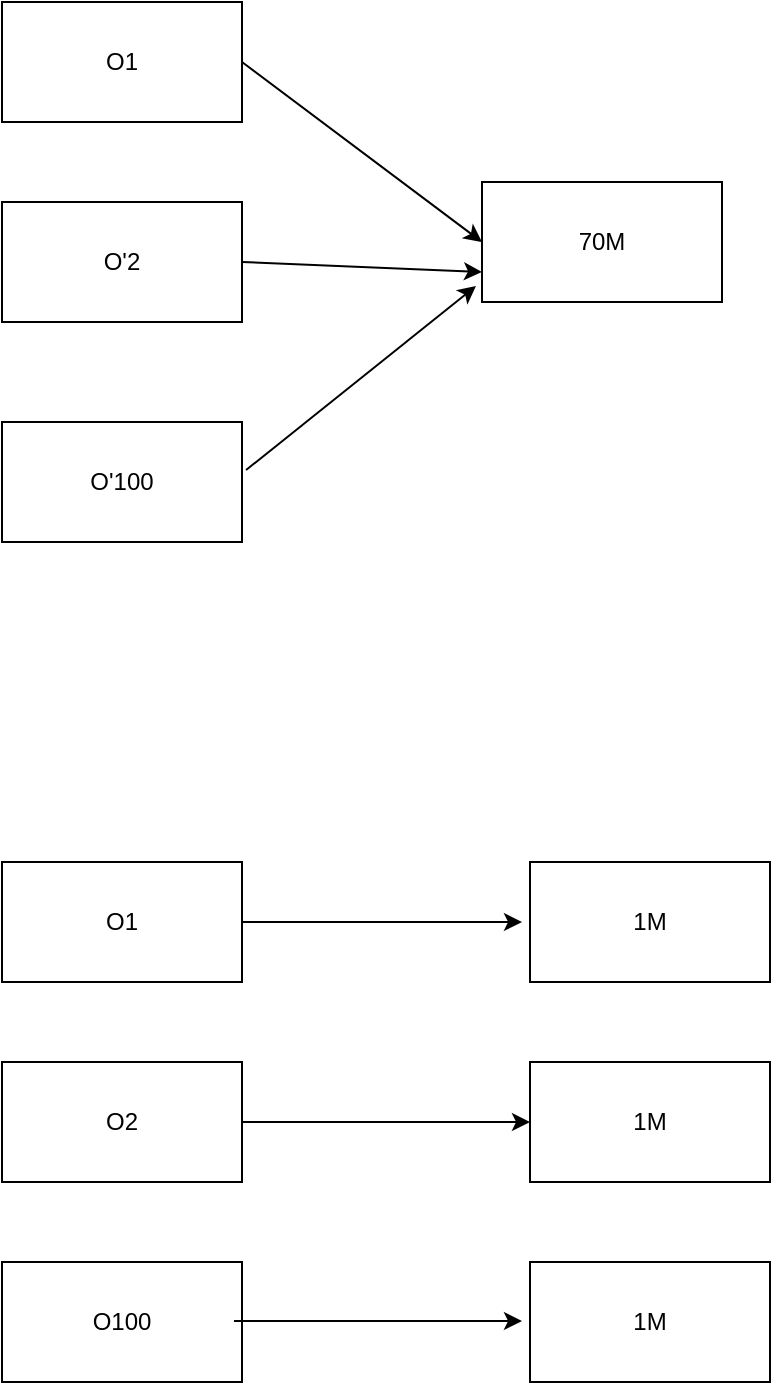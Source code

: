 <mxfile version="20.7.4" type="github" pages="3">
  <diagram id="a-b1EwFPriSwJL8Rbxt_" name="第 1 页">
    <mxGraphModel dx="930" dy="627" grid="1" gridSize="10" guides="1" tooltips="1" connect="1" arrows="1" fold="1" page="1" pageScale="1" pageWidth="827" pageHeight="1169" math="0" shadow="0">
      <root>
        <mxCell id="0" />
        <mxCell id="1" parent="0" />
        <mxCell id="PkNH1LylrmU3jPOz_vy8-1" value="O1" style="rounded=0;whiteSpace=wrap;html=1;" vertex="1" parent="1">
          <mxGeometry x="150" y="180" width="120" height="60" as="geometry" />
        </mxCell>
        <mxCell id="PkNH1LylrmU3jPOz_vy8-2" value="O&#39;2" style="rounded=0;whiteSpace=wrap;html=1;" vertex="1" parent="1">
          <mxGeometry x="150" y="280" width="120" height="60" as="geometry" />
        </mxCell>
        <mxCell id="PkNH1LylrmU3jPOz_vy8-3" value="70M" style="rounded=0;whiteSpace=wrap;html=1;" vertex="1" parent="1">
          <mxGeometry x="390" y="270" width="120" height="60" as="geometry" />
        </mxCell>
        <mxCell id="PkNH1LylrmU3jPOz_vy8-4" value="" style="endArrow=classic;html=1;rounded=0;exitX=1;exitY=0.5;exitDx=0;exitDy=0;entryX=0;entryY=0.5;entryDx=0;entryDy=0;" edge="1" parent="1" source="PkNH1LylrmU3jPOz_vy8-1" target="PkNH1LylrmU3jPOz_vy8-3">
          <mxGeometry width="50" height="50" relative="1" as="geometry">
            <mxPoint x="390" y="600" as="sourcePoint" />
            <mxPoint x="400" y="290" as="targetPoint" />
          </mxGeometry>
        </mxCell>
        <mxCell id="PkNH1LylrmU3jPOz_vy8-5" value="" style="endArrow=classic;html=1;rounded=0;exitX=1;exitY=0.5;exitDx=0;exitDy=0;entryX=0;entryY=0.75;entryDx=0;entryDy=0;" edge="1" parent="1" source="PkNH1LylrmU3jPOz_vy8-2" target="PkNH1LylrmU3jPOz_vy8-3">
          <mxGeometry width="50" height="50" relative="1" as="geometry">
            <mxPoint x="280" y="220" as="sourcePoint" />
            <mxPoint x="480" y="260" as="targetPoint" />
          </mxGeometry>
        </mxCell>
        <mxCell id="PkNH1LylrmU3jPOz_vy8-6" value="O1" style="rounded=0;whiteSpace=wrap;html=1;" vertex="1" parent="1">
          <mxGeometry x="150" y="610" width="120" height="60" as="geometry" />
        </mxCell>
        <mxCell id="PkNH1LylrmU3jPOz_vy8-7" value="O&#39;100" style="rounded=0;whiteSpace=wrap;html=1;" vertex="1" parent="1">
          <mxGeometry x="150" y="390" width="120" height="60" as="geometry" />
        </mxCell>
        <mxCell id="PkNH1LylrmU3jPOz_vy8-9" value="" style="endArrow=classic;html=1;rounded=0;exitX=1.017;exitY=0.4;exitDx=0;exitDy=0;entryX=-0.025;entryY=0.867;entryDx=0;entryDy=0;exitPerimeter=0;entryPerimeter=0;" edge="1" parent="1" source="PkNH1LylrmU3jPOz_vy8-7" target="PkNH1LylrmU3jPOz_vy8-3">
          <mxGeometry width="50" height="50" relative="1" as="geometry">
            <mxPoint x="280" y="380" as="sourcePoint" />
            <mxPoint x="420" y="305" as="targetPoint" />
          </mxGeometry>
        </mxCell>
        <mxCell id="PkNH1LylrmU3jPOz_vy8-10" value="O2" style="rounded=0;whiteSpace=wrap;html=1;" vertex="1" parent="1">
          <mxGeometry x="150" y="710" width="120" height="60" as="geometry" />
        </mxCell>
        <mxCell id="PkNH1LylrmU3jPOz_vy8-11" value="1M" style="rounded=0;whiteSpace=wrap;html=1;" vertex="1" parent="1">
          <mxGeometry x="414" y="610" width="120" height="60" as="geometry" />
        </mxCell>
        <mxCell id="PkNH1LylrmU3jPOz_vy8-12" value="1M" style="rounded=0;whiteSpace=wrap;html=1;" vertex="1" parent="1">
          <mxGeometry x="414" y="710" width="120" height="60" as="geometry" />
        </mxCell>
        <mxCell id="PkNH1LylrmU3jPOz_vy8-13" value="" style="endArrow=classic;html=1;rounded=0;exitX=1;exitY=0.5;exitDx=0;exitDy=0;" edge="1" parent="1" source="PkNH1LylrmU3jPOz_vy8-6">
          <mxGeometry width="50" height="50" relative="1" as="geometry">
            <mxPoint x="280" y="220" as="sourcePoint" />
            <mxPoint x="410" y="640" as="targetPoint" />
          </mxGeometry>
        </mxCell>
        <mxCell id="PkNH1LylrmU3jPOz_vy8-14" value="" style="endArrow=classic;html=1;rounded=0;exitX=1;exitY=0.5;exitDx=0;exitDy=0;entryX=0;entryY=0.5;entryDx=0;entryDy=0;" edge="1" parent="1" source="PkNH1LylrmU3jPOz_vy8-10" target="PkNH1LylrmU3jPOz_vy8-12">
          <mxGeometry width="50" height="50" relative="1" as="geometry">
            <mxPoint x="280" y="650" as="sourcePoint" />
            <mxPoint x="420" y="650" as="targetPoint" />
          </mxGeometry>
        </mxCell>
        <mxCell id="PkNH1LylrmU3jPOz_vy8-15" value="O100" style="rounded=0;whiteSpace=wrap;html=1;" vertex="1" parent="1">
          <mxGeometry x="150" y="810" width="120" height="60" as="geometry" />
        </mxCell>
        <mxCell id="PkNH1LylrmU3jPOz_vy8-16" value="1M" style="rounded=0;whiteSpace=wrap;html=1;" vertex="1" parent="1">
          <mxGeometry x="414" y="810" width="120" height="60" as="geometry" />
        </mxCell>
        <mxCell id="PkNH1LylrmU3jPOz_vy8-17" value="" style="endArrow=classic;html=1;rounded=0;exitX=1;exitY=0.5;exitDx=0;exitDy=0;entryX=0;entryY=0.5;entryDx=0;entryDy=0;" edge="1" parent="1">
          <mxGeometry width="50" height="50" relative="1" as="geometry">
            <mxPoint x="266" y="839.5" as="sourcePoint" />
            <mxPoint x="410" y="839.5" as="targetPoint" />
          </mxGeometry>
        </mxCell>
      </root>
    </mxGraphModel>
  </diagram>
  <diagram id="Wnn_VxwxfeQUBLdOn220" name="第 2 页">
    <mxGraphModel dx="930" dy="627" grid="1" gridSize="10" guides="1" tooltips="1" connect="1" arrows="1" fold="1" page="1" pageScale="1" pageWidth="827" pageHeight="1169" math="0" shadow="0">
      <root>
        <mxCell id="0" />
        <mxCell id="1" parent="0" />
        <mxCell id="t9t8lJcs9l38ce_2cEyA-5" style="edgeStyle=orthogonalEdgeStyle;rounded=0;orthogonalLoop=1;jettySize=auto;html=1;entryX=0;entryY=0.5;entryDx=0;entryDy=0;" edge="1" parent="1" source="t9t8lJcs9l38ce_2cEyA-1" target="t9t8lJcs9l38ce_2cEyA-2">
          <mxGeometry relative="1" as="geometry" />
        </mxCell>
        <mxCell id="t9t8lJcs9l38ce_2cEyA-6" value="1.p2p" style="edgeLabel;html=1;align=center;verticalAlign=middle;resizable=0;points=[];" vertex="1" connectable="0" parent="t9t8lJcs9l38ce_2cEyA-5">
          <mxGeometry x="-0.236" relative="1" as="geometry">
            <mxPoint y="1" as="offset" />
          </mxGeometry>
        </mxCell>
        <mxCell id="t9t8lJcs9l38ce_2cEyA-7" style="edgeStyle=orthogonalEdgeStyle;rounded=0;orthogonalLoop=1;jettySize=auto;html=1;" edge="1" parent="1" source="t9t8lJcs9l38ce_2cEyA-1">
          <mxGeometry relative="1" as="geometry">
            <mxPoint x="250" y="250" as="targetPoint" />
          </mxGeometry>
        </mxCell>
        <mxCell id="t9t8lJcs9l38ce_2cEyA-8" value="2. 用户减20" style="edgeLabel;html=1;align=center;verticalAlign=middle;resizable=0;points=[];" vertex="1" connectable="0" parent="t9t8lJcs9l38ce_2cEyA-7">
          <mxGeometry x="-0.229" y="2" relative="1" as="geometry">
            <mxPoint x="-7" y="22" as="offset" />
          </mxGeometry>
        </mxCell>
        <mxCell id="t9t8lJcs9l38ce_2cEyA-1" value="A+" style="rounded=0;whiteSpace=wrap;html=1;" vertex="1" parent="1">
          <mxGeometry x="150" y="180" width="120" height="60" as="geometry" />
        </mxCell>
        <mxCell id="t9t8lJcs9l38ce_2cEyA-14" style="edgeStyle=orthogonalEdgeStyle;rounded=0;orthogonalLoop=1;jettySize=auto;html=1;entryX=0;entryY=0.5;entryDx=0;entryDy=0;" edge="1" parent="1" source="t9t8lJcs9l38ce_2cEyA-2" target="t9t8lJcs9l38ce_2cEyA-13">
          <mxGeometry relative="1" as="geometry" />
        </mxCell>
        <mxCell id="t9t8lJcs9l38ce_2cEyA-2" value="Meeza" style="rounded=0;whiteSpace=wrap;html=1;" vertex="1" parent="1">
          <mxGeometry x="414" y="180" width="120" height="60" as="geometry" />
        </mxCell>
        <mxCell id="t9t8lJcs9l38ce_2cEyA-9" style="edgeStyle=orthogonalEdgeStyle;rounded=0;orthogonalLoop=1;jettySize=auto;html=1;" edge="1" parent="1" source="t9t8lJcs9l38ce_2cEyA-3">
          <mxGeometry relative="1" as="geometry">
            <mxPoint x="430" y="390" as="targetPoint" />
          </mxGeometry>
        </mxCell>
        <mxCell id="t9t8lJcs9l38ce_2cEyA-10" value="3.T+1 减20" style="edgeLabel;html=1;align=center;verticalAlign=middle;resizable=0;points=[];" vertex="1" connectable="0" parent="t9t8lJcs9l38ce_2cEyA-9">
          <mxGeometry x="-0.125" relative="1" as="geometry">
            <mxPoint y="1" as="offset" />
          </mxGeometry>
        </mxCell>
        <mxCell id="t9t8lJcs9l38ce_2cEyA-3" value="Alex Bank" style="rounded=0;whiteSpace=wrap;html=1;" vertex="1" parent="1">
          <mxGeometry x="320" y="320" width="120" height="60" as="geometry" />
        </mxCell>
        <mxCell id="t9t8lJcs9l38ce_2cEyA-4" value="A+ 转给 S2 20" style="text;html=1;strokeColor=none;fillColor=none;align=center;verticalAlign=middle;whiteSpace=wrap;rounded=0;" vertex="1" parent="1">
          <mxGeometry x="150" y="110" width="140" height="30" as="geometry" />
        </mxCell>
        <mxCell id="t9t8lJcs9l38ce_2cEyA-11" style="edgeStyle=orthogonalEdgeStyle;rounded=0;orthogonalLoop=1;jettySize=auto;html=1;" edge="1" parent="1" source="t9t8lJcs9l38ce_2cEyA-2">
          <mxGeometry relative="1" as="geometry">
            <mxPoint x="510" y="250" as="targetPoint" />
          </mxGeometry>
        </mxCell>
        <mxCell id="t9t8lJcs9l38ce_2cEyA-12" value="1.1 A+用户减20&lt;br&gt;S2 加20" style="edgeLabel;html=1;align=center;verticalAlign=middle;resizable=0;points=[];" vertex="1" connectable="0" parent="t9t8lJcs9l38ce_2cEyA-11">
          <mxGeometry x="0.151" relative="1" as="geometry">
            <mxPoint y="1" as="offset" />
          </mxGeometry>
        </mxCell>
        <mxCell id="t9t8lJcs9l38ce_2cEyA-15" style="edgeStyle=orthogonalEdgeStyle;rounded=0;orthogonalLoop=1;jettySize=auto;html=1;exitX=0.5;exitY=1;exitDx=0;exitDy=0;" edge="1" parent="1" source="t9t8lJcs9l38ce_2cEyA-13">
          <mxGeometry relative="1" as="geometry">
            <mxPoint x="730" y="250" as="targetPoint" />
          </mxGeometry>
        </mxCell>
        <mxCell id="t9t8lJcs9l38ce_2cEyA-16" value="1.1 S2 用户加20" style="edgeLabel;html=1;align=center;verticalAlign=middle;resizable=0;points=[];" vertex="1" connectable="0" parent="t9t8lJcs9l38ce_2cEyA-15">
          <mxGeometry x="0.143" y="-3" relative="1" as="geometry">
            <mxPoint x="-10" y="17" as="offset" />
          </mxGeometry>
        </mxCell>
        <mxCell id="t9t8lJcs9l38ce_2cEyA-13" value="S2" style="rounded=0;whiteSpace=wrap;html=1;" vertex="1" parent="1">
          <mxGeometry x="630" y="180" width="120" height="60" as="geometry" />
        </mxCell>
        <mxCell id="t9t8lJcs9l38ce_2cEyA-18" value="3. T+1 加20" style="edgeStyle=orthogonalEdgeStyle;rounded=0;orthogonalLoop=1;jettySize=auto;html=1;" edge="1" parent="1" source="t9t8lJcs9l38ce_2cEyA-17">
          <mxGeometry relative="1" as="geometry">
            <mxPoint x="710" y="390" as="targetPoint" />
          </mxGeometry>
        </mxCell>
        <mxCell id="t9t8lJcs9l38ce_2cEyA-17" value="S2 Bank" style="rounded=0;whiteSpace=wrap;html=1;" vertex="1" parent="1">
          <mxGeometry x="610" y="320" width="120" height="60" as="geometry" />
        </mxCell>
        <mxCell id="t9t8lJcs9l38ce_2cEyA-19" style="edgeStyle=orthogonalEdgeStyle;rounded=0;orthogonalLoop=1;jettySize=auto;html=1;entryX=0;entryY=0.5;entryDx=0;entryDy=0;" edge="1" parent="1" source="t9t8lJcs9l38ce_2cEyA-23" target="t9t8lJcs9l38ce_2cEyA-25">
          <mxGeometry relative="1" as="geometry" />
        </mxCell>
        <mxCell id="t9t8lJcs9l38ce_2cEyA-20" value="1.p2p" style="edgeLabel;html=1;align=center;verticalAlign=middle;resizable=0;points=[];" vertex="1" connectable="0" parent="t9t8lJcs9l38ce_2cEyA-19">
          <mxGeometry x="-0.236" relative="1" as="geometry">
            <mxPoint y="1" as="offset" />
          </mxGeometry>
        </mxCell>
        <mxCell id="t9t8lJcs9l38ce_2cEyA-21" style="edgeStyle=orthogonalEdgeStyle;rounded=0;orthogonalLoop=1;jettySize=auto;html=1;" edge="1" parent="1" source="t9t8lJcs9l38ce_2cEyA-23">
          <mxGeometry relative="1" as="geometry">
            <mxPoint x="250" y="600" as="targetPoint" />
          </mxGeometry>
        </mxCell>
        <mxCell id="t9t8lJcs9l38ce_2cEyA-22" value="2. 用户减20" style="edgeLabel;html=1;align=center;verticalAlign=middle;resizable=0;points=[];" vertex="1" connectable="0" parent="t9t8lJcs9l38ce_2cEyA-21">
          <mxGeometry x="-0.229" y="2" relative="1" as="geometry">
            <mxPoint x="-7" y="22" as="offset" />
          </mxGeometry>
        </mxCell>
        <mxCell id="t9t8lJcs9l38ce_2cEyA-23" value="S2" style="rounded=0;whiteSpace=wrap;html=1;" vertex="1" parent="1">
          <mxGeometry x="150" y="530" width="120" height="60" as="geometry" />
        </mxCell>
        <mxCell id="t9t8lJcs9l38ce_2cEyA-24" style="edgeStyle=orthogonalEdgeStyle;rounded=0;orthogonalLoop=1;jettySize=auto;html=1;entryX=0;entryY=0.5;entryDx=0;entryDy=0;" edge="1" parent="1" source="t9t8lJcs9l38ce_2cEyA-25" target="t9t8lJcs9l38ce_2cEyA-34">
          <mxGeometry relative="1" as="geometry" />
        </mxCell>
        <mxCell id="t9t8lJcs9l38ce_2cEyA-25" value="Meeza" style="rounded=0;whiteSpace=wrap;html=1;" vertex="1" parent="1">
          <mxGeometry x="414" y="530" width="120" height="60" as="geometry" />
        </mxCell>
        <mxCell id="t9t8lJcs9l38ce_2cEyA-26" style="edgeStyle=orthogonalEdgeStyle;rounded=0;orthogonalLoop=1;jettySize=auto;html=1;" edge="1" parent="1" source="t9t8lJcs9l38ce_2cEyA-28">
          <mxGeometry relative="1" as="geometry">
            <mxPoint x="430" y="740" as="targetPoint" />
          </mxGeometry>
        </mxCell>
        <mxCell id="t9t8lJcs9l38ce_2cEyA-27" value="3.T+1 减20" style="edgeLabel;html=1;align=center;verticalAlign=middle;resizable=0;points=[];" vertex="1" connectable="0" parent="t9t8lJcs9l38ce_2cEyA-26">
          <mxGeometry x="-0.125" relative="1" as="geometry">
            <mxPoint y="1" as="offset" />
          </mxGeometry>
        </mxCell>
        <mxCell id="t9t8lJcs9l38ce_2cEyA-28" value="S2 Bank" style="rounded=0;whiteSpace=wrap;html=1;" vertex="1" parent="1">
          <mxGeometry x="320" y="670" width="120" height="60" as="geometry" />
        </mxCell>
        <mxCell id="t9t8lJcs9l38ce_2cEyA-29" value="S2 转给 A+ 20" style="text;html=1;strokeColor=none;fillColor=none;align=center;verticalAlign=middle;whiteSpace=wrap;rounded=0;" vertex="1" parent="1">
          <mxGeometry x="150" y="460" width="140" height="30" as="geometry" />
        </mxCell>
        <mxCell id="t9t8lJcs9l38ce_2cEyA-30" style="edgeStyle=orthogonalEdgeStyle;rounded=0;orthogonalLoop=1;jettySize=auto;html=1;" edge="1" parent="1" source="t9t8lJcs9l38ce_2cEyA-25">
          <mxGeometry relative="1" as="geometry">
            <mxPoint x="510" y="600" as="targetPoint" />
          </mxGeometry>
        </mxCell>
        <mxCell id="t9t8lJcs9l38ce_2cEyA-31" value="1.1 A+用户加20&lt;br&gt;S2 减20" style="edgeLabel;html=1;align=center;verticalAlign=middle;resizable=0;points=[];" vertex="1" connectable="0" parent="t9t8lJcs9l38ce_2cEyA-30">
          <mxGeometry x="0.151" relative="1" as="geometry">
            <mxPoint y="1" as="offset" />
          </mxGeometry>
        </mxCell>
        <mxCell id="t9t8lJcs9l38ce_2cEyA-32" style="edgeStyle=orthogonalEdgeStyle;rounded=0;orthogonalLoop=1;jettySize=auto;html=1;exitX=0.5;exitY=1;exitDx=0;exitDy=0;" edge="1" parent="1" source="t9t8lJcs9l38ce_2cEyA-34">
          <mxGeometry relative="1" as="geometry">
            <mxPoint x="730" y="600" as="targetPoint" />
          </mxGeometry>
        </mxCell>
        <mxCell id="t9t8lJcs9l38ce_2cEyA-33" value="1.1 &lt;br&gt;渠道应收账户减20，平台内部户加20&lt;br&gt;平台内部户减20，用户账户加20&lt;br&gt;" style="edgeLabel;html=1;align=center;verticalAlign=middle;resizable=0;points=[];" vertex="1" connectable="0" parent="t9t8lJcs9l38ce_2cEyA-32">
          <mxGeometry x="0.143" y="-3" relative="1" as="geometry">
            <mxPoint x="-10" y="17" as="offset" />
          </mxGeometry>
        </mxCell>
        <mxCell id="t9t8lJcs9l38ce_2cEyA-34" value="A+" style="rounded=0;whiteSpace=wrap;html=1;" vertex="1" parent="1">
          <mxGeometry x="630" y="530" width="120" height="60" as="geometry" />
        </mxCell>
        <mxCell id="t9t8lJcs9l38ce_2cEyA-35" value="3. T+1 加20" style="edgeStyle=orthogonalEdgeStyle;rounded=0;orthogonalLoop=1;jettySize=auto;html=1;" edge="1" parent="1" source="t9t8lJcs9l38ce_2cEyA-36">
          <mxGeometry relative="1" as="geometry">
            <mxPoint x="710" y="740" as="targetPoint" />
          </mxGeometry>
        </mxCell>
        <mxCell id="t9t8lJcs9l38ce_2cEyA-36" value="Alex Bank" style="rounded=0;whiteSpace=wrap;html=1;" vertex="1" parent="1">
          <mxGeometry x="610" y="670" width="120" height="60" as="geometry" />
        </mxCell>
      </root>
    </mxGraphModel>
  </diagram>
  <diagram id="Zjfm0oVFWq-q0WRdK3qi" name="第 3 页">
    <mxGraphModel dx="930" dy="627" grid="1" gridSize="10" guides="1" tooltips="1" connect="1" arrows="1" fold="1" page="1" pageScale="1" pageWidth="827" pageHeight="1169" math="0" shadow="0">
      <root>
        <mxCell id="0" />
        <mxCell id="1" parent="0" />
      </root>
    </mxGraphModel>
  </diagram>
</mxfile>
